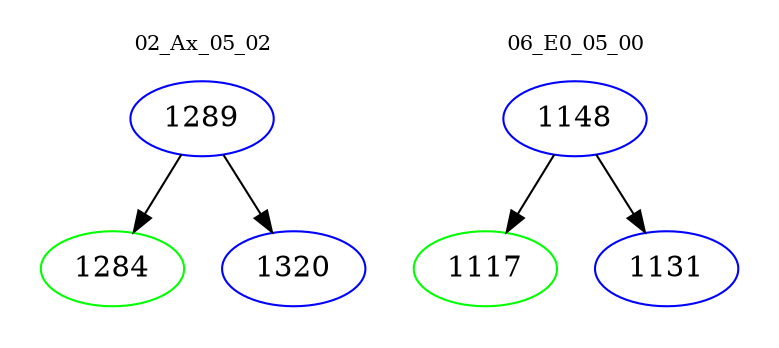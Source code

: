 digraph{
subgraph cluster_0 {
color = white
label = "02_Ax_05_02";
fontsize=10;
T0_1289 [label="1289", color="blue"]
T0_1289 -> T0_1284 [color="black"]
T0_1284 [label="1284", color="green"]
T0_1289 -> T0_1320 [color="black"]
T0_1320 [label="1320", color="blue"]
}
subgraph cluster_1 {
color = white
label = "06_E0_05_00";
fontsize=10;
T1_1148 [label="1148", color="blue"]
T1_1148 -> T1_1117 [color="black"]
T1_1117 [label="1117", color="green"]
T1_1148 -> T1_1131 [color="black"]
T1_1131 [label="1131", color="blue"]
}
}
